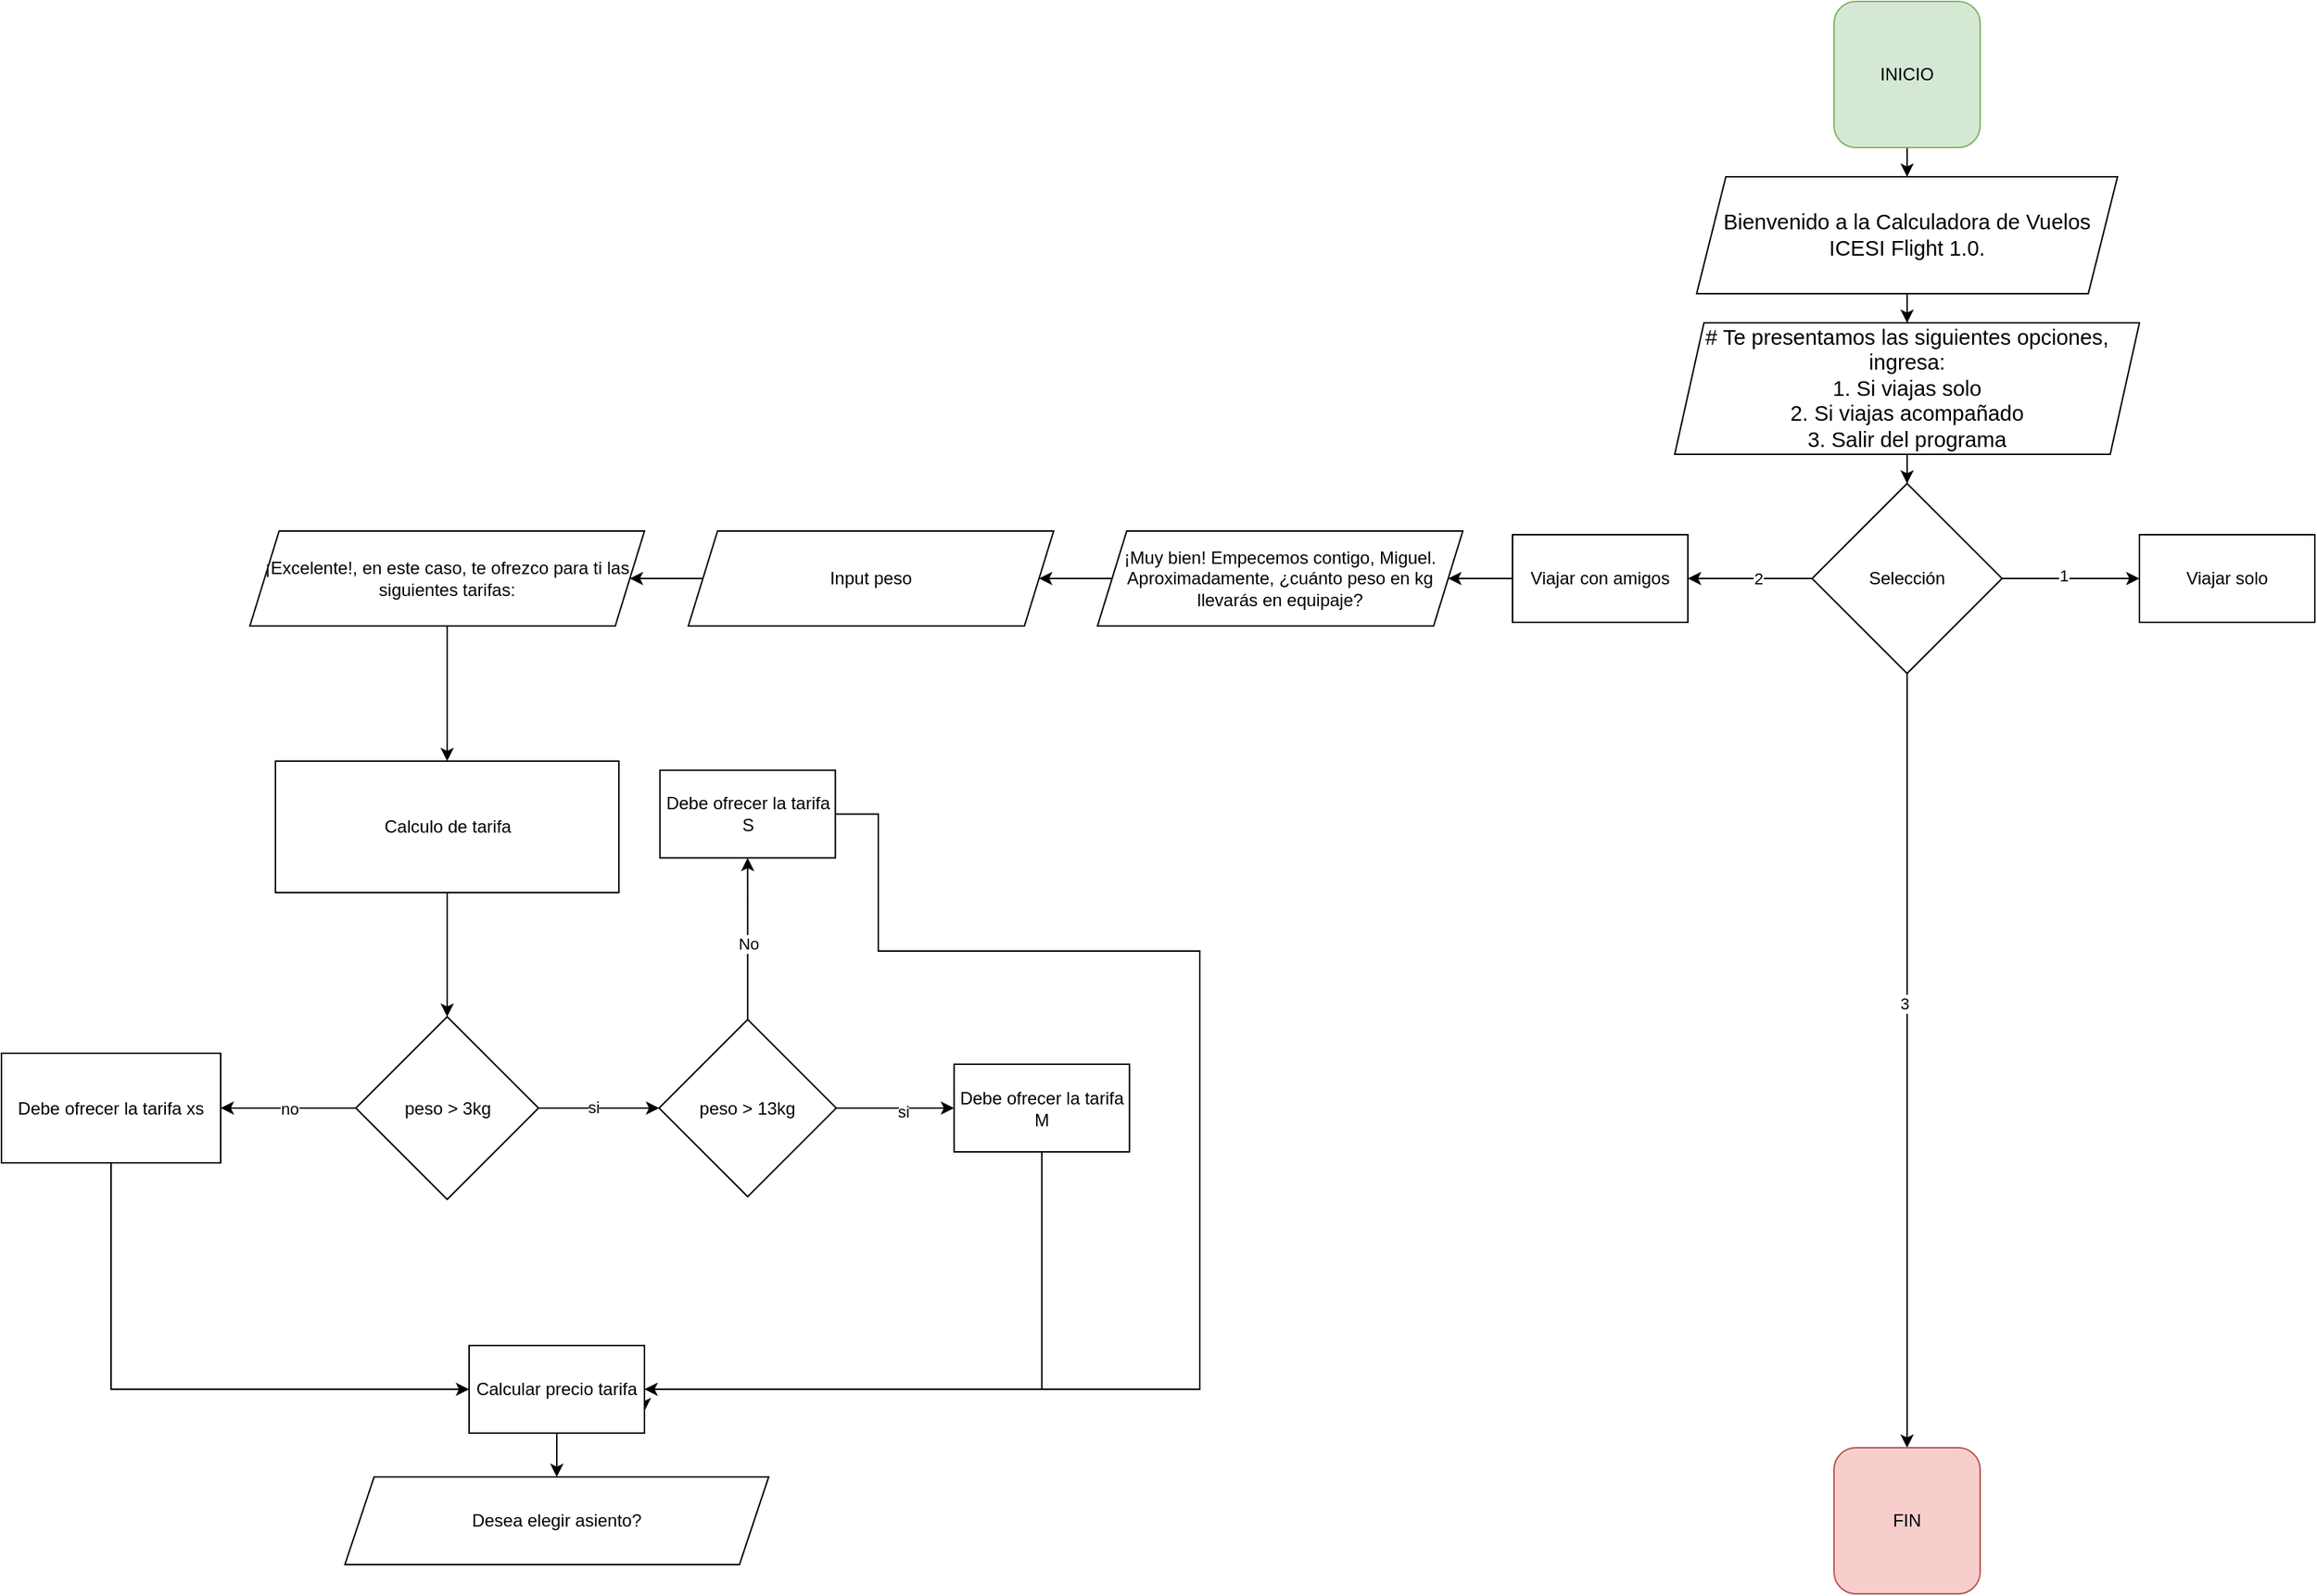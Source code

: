<mxfile version="24.0.5" type="github">
  <diagram id="C5RBs43oDa-KdzZeNtuy" name="Page-1">
    <mxGraphModel dx="2694" dy="574" grid="1" gridSize="10" guides="1" tooltips="1" connect="1" arrows="1" fold="1" page="1" pageScale="1" pageWidth="827" pageHeight="1169" math="0" shadow="0">
      <root>
        <mxCell id="WIyWlLk6GJQsqaUBKTNV-0" />
        <mxCell id="WIyWlLk6GJQsqaUBKTNV-1" parent="WIyWlLk6GJQsqaUBKTNV-0" />
        <mxCell id="H_y5KWAI4GuCOlJa-fVT-4" value="" style="edgeStyle=orthogonalEdgeStyle;rounded=0;orthogonalLoop=1;jettySize=auto;html=1;" edge="1" parent="WIyWlLk6GJQsqaUBKTNV-1" source="H_y5KWAI4GuCOlJa-fVT-2" target="H_y5KWAI4GuCOlJa-fVT-3">
          <mxGeometry relative="1" as="geometry" />
        </mxCell>
        <mxCell id="H_y5KWAI4GuCOlJa-fVT-2" value="INICIO" style="rounded=1;whiteSpace=wrap;html=1;fillColor=#d5e8d4;strokeColor=#82b366;" vertex="1" parent="WIyWlLk6GJQsqaUBKTNV-1">
          <mxGeometry x="364" y="30" width="100" height="100" as="geometry" />
        </mxCell>
        <mxCell id="H_y5KWAI4GuCOlJa-fVT-7" value="" style="edgeStyle=orthogonalEdgeStyle;rounded=0;orthogonalLoop=1;jettySize=auto;html=1;" edge="1" parent="WIyWlLk6GJQsqaUBKTNV-1" source="H_y5KWAI4GuCOlJa-fVT-3" target="H_y5KWAI4GuCOlJa-fVT-6">
          <mxGeometry relative="1" as="geometry" />
        </mxCell>
        <mxCell id="H_y5KWAI4GuCOlJa-fVT-3" value="&lt;span id=&quot;docs-internal-guid-c5432fa6-7fff-ad2d-fea2-f3d3caa33e65&quot;&gt;&lt;span style=&quot;font-size: 11pt; font-family: Arial, sans-serif; background-color: transparent; font-variant-numeric: normal; font-variant-east-asian: normal; font-variant-alternates: normal; font-variant-position: normal; vertical-align: baseline; white-space-collapse: preserve;&quot;&gt;Bienvenido a la Calculadora de Vuelos ICESI Flight 1.0.&lt;/span&gt;&lt;/span&gt;" style="shape=parallelogram;perimeter=parallelogramPerimeter;whiteSpace=wrap;html=1;fixedSize=1;" vertex="1" parent="WIyWlLk6GJQsqaUBKTNV-1">
          <mxGeometry x="270" y="150" width="288" height="80" as="geometry" />
        </mxCell>
        <mxCell id="H_y5KWAI4GuCOlJa-fVT-9" value="" style="edgeStyle=orthogonalEdgeStyle;rounded=0;orthogonalLoop=1;jettySize=auto;html=1;" edge="1" parent="WIyWlLk6GJQsqaUBKTNV-1" source="H_y5KWAI4GuCOlJa-fVT-6" target="H_y5KWAI4GuCOlJa-fVT-8">
          <mxGeometry relative="1" as="geometry" />
        </mxCell>
        <mxCell id="H_y5KWAI4GuCOlJa-fVT-6" value="&lt;span id=&quot;docs-internal-guid-c5432fa6-7fff-ad2d-fea2-f3d3caa33e65&quot;&gt;&lt;span style=&quot;font-size: 11pt; font-family: Arial, sans-serif; background-color: transparent; font-variant-numeric: normal; font-variant-east-asian: normal; font-variant-alternates: normal; font-variant-position: normal; vertical-align: baseline; white-space-collapse: preserve;&quot;&gt;# Te presentamos las siguientes opciones, ingresa:&lt;/span&gt;&lt;/span&gt;&lt;div&gt;&lt;span&gt;&lt;span style=&quot;font-size: 11pt; font-family: Arial, sans-serif; background-color: transparent; font-variant-numeric: normal; font-variant-east-asian: normal; font-variant-alternates: normal; font-variant-position: normal; vertical-align: baseline; white-space-collapse: preserve;&quot;&gt;1. Si viajas solo&lt;/span&gt;&lt;/span&gt;&lt;div&gt;&lt;span&gt;&lt;span style=&quot;font-size: 11pt; font-family: Arial, sans-serif; background-color: transparent; font-variant-numeric: normal; font-variant-east-asian: normal; font-variant-alternates: normal; font-variant-position: normal; vertical-align: baseline; white-space-collapse: preserve;&quot;&gt;2. Si viajas acompañado&lt;/span&gt;&lt;/span&gt;&lt;div&gt;&lt;span&gt;&lt;span style=&quot;font-size: 11pt; font-family: Arial, sans-serif; background-color: transparent; font-variant-numeric: normal; font-variant-east-asian: normal; font-variant-alternates: normal; font-variant-position: normal; vertical-align: baseline; white-space-collapse: preserve;&quot;&gt;3. &lt;/span&gt;&lt;/span&gt;&lt;span style=&quot;background-color: transparent; font-family: Arial, sans-serif; font-size: 11pt; white-space-collapse: preserve;&quot;&gt;Salir del programa&lt;/span&gt;&lt;/div&gt;&lt;/div&gt;&lt;/div&gt;" style="shape=parallelogram;perimeter=parallelogramPerimeter;whiteSpace=wrap;html=1;fixedSize=1;" vertex="1" parent="WIyWlLk6GJQsqaUBKTNV-1">
          <mxGeometry x="255" y="250" width="318" height="90" as="geometry" />
        </mxCell>
        <mxCell id="H_y5KWAI4GuCOlJa-fVT-11" value="" style="edgeStyle=orthogonalEdgeStyle;rounded=0;orthogonalLoop=1;jettySize=auto;html=1;" edge="1" parent="WIyWlLk6GJQsqaUBKTNV-1" source="H_y5KWAI4GuCOlJa-fVT-8" target="H_y5KWAI4GuCOlJa-fVT-10">
          <mxGeometry relative="1" as="geometry" />
        </mxCell>
        <mxCell id="H_y5KWAI4GuCOlJa-fVT-13" value="1" style="edgeLabel;html=1;align=center;verticalAlign=middle;resizable=0;points=[];" vertex="1" connectable="0" parent="H_y5KWAI4GuCOlJa-fVT-11">
          <mxGeometry x="-0.115" y="2" relative="1" as="geometry">
            <mxPoint as="offset" />
          </mxGeometry>
        </mxCell>
        <mxCell id="H_y5KWAI4GuCOlJa-fVT-17" value="" style="edgeStyle=orthogonalEdgeStyle;rounded=0;orthogonalLoop=1;jettySize=auto;html=1;" edge="1" parent="WIyWlLk6GJQsqaUBKTNV-1" source="H_y5KWAI4GuCOlJa-fVT-8" target="H_y5KWAI4GuCOlJa-fVT-16">
          <mxGeometry relative="1" as="geometry" />
        </mxCell>
        <mxCell id="H_y5KWAI4GuCOlJa-fVT-18" value="2" style="edgeLabel;html=1;align=center;verticalAlign=middle;resizable=0;points=[];" vertex="1" connectable="0" parent="H_y5KWAI4GuCOlJa-fVT-17">
          <mxGeometry x="-0.12" relative="1" as="geometry">
            <mxPoint as="offset" />
          </mxGeometry>
        </mxCell>
        <mxCell id="H_y5KWAI4GuCOlJa-fVT-23" style="edgeStyle=orthogonalEdgeStyle;rounded=0;orthogonalLoop=1;jettySize=auto;html=1;" edge="1" parent="WIyWlLk6GJQsqaUBKTNV-1" source="H_y5KWAI4GuCOlJa-fVT-8" target="H_y5KWAI4GuCOlJa-fVT-22">
          <mxGeometry relative="1" as="geometry" />
        </mxCell>
        <mxCell id="H_y5KWAI4GuCOlJa-fVT-24" value="3" style="edgeLabel;html=1;align=center;verticalAlign=middle;resizable=0;points=[];" vertex="1" connectable="0" parent="H_y5KWAI4GuCOlJa-fVT-23">
          <mxGeometry x="-0.149" y="-2" relative="1" as="geometry">
            <mxPoint as="offset" />
          </mxGeometry>
        </mxCell>
        <mxCell id="H_y5KWAI4GuCOlJa-fVT-8" value="Selección" style="rhombus;whiteSpace=wrap;html=1;" vertex="1" parent="WIyWlLk6GJQsqaUBKTNV-1">
          <mxGeometry x="349" y="360" width="130" height="130" as="geometry" />
        </mxCell>
        <mxCell id="H_y5KWAI4GuCOlJa-fVT-10" value="Viajar solo" style="whiteSpace=wrap;html=1;" vertex="1" parent="WIyWlLk6GJQsqaUBKTNV-1">
          <mxGeometry x="573" y="395" width="120" height="60" as="geometry" />
        </mxCell>
        <mxCell id="H_y5KWAI4GuCOlJa-fVT-26" value="" style="edgeStyle=orthogonalEdgeStyle;rounded=0;orthogonalLoop=1;jettySize=auto;html=1;" edge="1" parent="WIyWlLk6GJQsqaUBKTNV-1" source="H_y5KWAI4GuCOlJa-fVT-16" target="H_y5KWAI4GuCOlJa-fVT-25">
          <mxGeometry relative="1" as="geometry" />
        </mxCell>
        <mxCell id="H_y5KWAI4GuCOlJa-fVT-16" value="Viajar con amigos" style="whiteSpace=wrap;html=1;" vertex="1" parent="WIyWlLk6GJQsqaUBKTNV-1">
          <mxGeometry x="144" y="395" width="120" height="60" as="geometry" />
        </mxCell>
        <mxCell id="H_y5KWAI4GuCOlJa-fVT-22" value="FIN" style="rounded=1;whiteSpace=wrap;html=1;fillColor=#f8cecc;strokeColor=#b85450;" vertex="1" parent="WIyWlLk6GJQsqaUBKTNV-1">
          <mxGeometry x="364" y="1020" width="100" height="100" as="geometry" />
        </mxCell>
        <mxCell id="H_y5KWAI4GuCOlJa-fVT-28" value="" style="edgeStyle=orthogonalEdgeStyle;rounded=0;orthogonalLoop=1;jettySize=auto;html=1;" edge="1" parent="WIyWlLk6GJQsqaUBKTNV-1" source="H_y5KWAI4GuCOlJa-fVT-25" target="H_y5KWAI4GuCOlJa-fVT-27">
          <mxGeometry relative="1" as="geometry" />
        </mxCell>
        <mxCell id="H_y5KWAI4GuCOlJa-fVT-25" value="¡Muy bien! Empecemos contigo, Miguel. Aproximadamente, ¿cuánto peso en kg llevarás en equipaje?" style="shape=parallelogram;perimeter=parallelogramPerimeter;whiteSpace=wrap;html=1;fixedSize=1;" vertex="1" parent="WIyWlLk6GJQsqaUBKTNV-1">
          <mxGeometry x="-140" y="392.5" width="250" height="65" as="geometry" />
        </mxCell>
        <mxCell id="H_y5KWAI4GuCOlJa-fVT-30" value="" style="edgeStyle=orthogonalEdgeStyle;rounded=0;orthogonalLoop=1;jettySize=auto;html=1;" edge="1" parent="WIyWlLk6GJQsqaUBKTNV-1" source="H_y5KWAI4GuCOlJa-fVT-27" target="H_y5KWAI4GuCOlJa-fVT-29">
          <mxGeometry relative="1" as="geometry" />
        </mxCell>
        <mxCell id="H_y5KWAI4GuCOlJa-fVT-27" value="Input peso" style="shape=parallelogram;perimeter=parallelogramPerimeter;whiteSpace=wrap;html=1;fixedSize=1;" vertex="1" parent="WIyWlLk6GJQsqaUBKTNV-1">
          <mxGeometry x="-420" y="392.5" width="250" height="65" as="geometry" />
        </mxCell>
        <mxCell id="H_y5KWAI4GuCOlJa-fVT-35" value="" style="edgeStyle=orthogonalEdgeStyle;rounded=0;orthogonalLoop=1;jettySize=auto;html=1;" edge="1" parent="WIyWlLk6GJQsqaUBKTNV-1" source="H_y5KWAI4GuCOlJa-fVT-29" target="H_y5KWAI4GuCOlJa-fVT-34">
          <mxGeometry relative="1" as="geometry" />
        </mxCell>
        <mxCell id="H_y5KWAI4GuCOlJa-fVT-29" value="¡Excelente!, en este caso, te ofrezco para ti las siguientes tarifas:" style="shape=parallelogram;perimeter=parallelogramPerimeter;whiteSpace=wrap;html=1;fixedSize=1;" vertex="1" parent="WIyWlLk6GJQsqaUBKTNV-1">
          <mxGeometry x="-720" y="392.5" width="270" height="65" as="geometry" />
        </mxCell>
        <mxCell id="H_y5KWAI4GuCOlJa-fVT-37" value="" style="edgeStyle=orthogonalEdgeStyle;rounded=0;orthogonalLoop=1;jettySize=auto;html=1;" edge="1" parent="WIyWlLk6GJQsqaUBKTNV-1" source="H_y5KWAI4GuCOlJa-fVT-34" target="H_y5KWAI4GuCOlJa-fVT-36">
          <mxGeometry relative="1" as="geometry" />
        </mxCell>
        <mxCell id="H_y5KWAI4GuCOlJa-fVT-34" value="Calculo de tarifa" style="rounded=0;whiteSpace=wrap;html=1;" vertex="1" parent="WIyWlLk6GJQsqaUBKTNV-1">
          <mxGeometry x="-702.5" y="550" width="235" height="90" as="geometry" />
        </mxCell>
        <mxCell id="H_y5KWAI4GuCOlJa-fVT-39" value="" style="edgeStyle=orthogonalEdgeStyle;rounded=0;orthogonalLoop=1;jettySize=auto;html=1;" edge="1" parent="WIyWlLk6GJQsqaUBKTNV-1" source="H_y5KWAI4GuCOlJa-fVT-36" target="H_y5KWAI4GuCOlJa-fVT-44">
          <mxGeometry relative="1" as="geometry">
            <mxPoint x="-430" y="787.6" as="targetPoint" />
          </mxGeometry>
        </mxCell>
        <mxCell id="H_y5KWAI4GuCOlJa-fVT-40" value="si" style="edgeLabel;html=1;align=center;verticalAlign=middle;resizable=0;points=[];" vertex="1" connectable="0" parent="H_y5KWAI4GuCOlJa-fVT-39">
          <mxGeometry x="-0.115" y="2" relative="1" as="geometry">
            <mxPoint x="1" y="1" as="offset" />
          </mxGeometry>
        </mxCell>
        <mxCell id="H_y5KWAI4GuCOlJa-fVT-42" value="" style="edgeStyle=orthogonalEdgeStyle;rounded=0;orthogonalLoop=1;jettySize=auto;html=1;" edge="1" parent="WIyWlLk6GJQsqaUBKTNV-1" source="H_y5KWAI4GuCOlJa-fVT-36" target="H_y5KWAI4GuCOlJa-fVT-41">
          <mxGeometry relative="1" as="geometry" />
        </mxCell>
        <mxCell id="H_y5KWAI4GuCOlJa-fVT-43" value="no" style="edgeLabel;html=1;align=center;verticalAlign=middle;resizable=0;points=[];" vertex="1" connectable="0" parent="H_y5KWAI4GuCOlJa-fVT-42">
          <mxGeometry x="-0.018" relative="1" as="geometry">
            <mxPoint as="offset" />
          </mxGeometry>
        </mxCell>
        <mxCell id="H_y5KWAI4GuCOlJa-fVT-36" value="peso&amp;nbsp;&amp;gt; 3kg" style="rhombus;whiteSpace=wrap;html=1;rounded=0;" vertex="1" parent="WIyWlLk6GJQsqaUBKTNV-1">
          <mxGeometry x="-647.5" y="725" width="125" height="125" as="geometry" />
        </mxCell>
        <mxCell id="H_y5KWAI4GuCOlJa-fVT-65" style="edgeStyle=orthogonalEdgeStyle;rounded=0;orthogonalLoop=1;jettySize=auto;html=1;entryX=0;entryY=0.5;entryDx=0;entryDy=0;" edge="1" parent="WIyWlLk6GJQsqaUBKTNV-1" source="H_y5KWAI4GuCOlJa-fVT-41" target="H_y5KWAI4GuCOlJa-fVT-59">
          <mxGeometry relative="1" as="geometry">
            <mxPoint x="-815.0" y="1010.0" as="targetPoint" />
            <Array as="points">
              <mxPoint x="-815" y="980" />
            </Array>
          </mxGeometry>
        </mxCell>
        <mxCell id="H_y5KWAI4GuCOlJa-fVT-41" value="Debe ofrecer la tarifa xs" style="whiteSpace=wrap;html=1;rounded=0;" vertex="1" parent="WIyWlLk6GJQsqaUBKTNV-1">
          <mxGeometry x="-890" y="750" width="150" height="75" as="geometry" />
        </mxCell>
        <mxCell id="H_y5KWAI4GuCOlJa-fVT-49" value="" style="edgeStyle=orthogonalEdgeStyle;rounded=0;orthogonalLoop=1;jettySize=auto;html=1;" edge="1" parent="WIyWlLk6GJQsqaUBKTNV-1" source="H_y5KWAI4GuCOlJa-fVT-44" target="H_y5KWAI4GuCOlJa-fVT-48">
          <mxGeometry relative="1" as="geometry" />
        </mxCell>
        <mxCell id="H_y5KWAI4GuCOlJa-fVT-50" value="si" style="edgeLabel;html=1;align=center;verticalAlign=middle;resizable=0;points=[];" vertex="1" connectable="0" parent="H_y5KWAI4GuCOlJa-fVT-49">
          <mxGeometry x="0.124" y="-2" relative="1" as="geometry">
            <mxPoint as="offset" />
          </mxGeometry>
        </mxCell>
        <mxCell id="H_y5KWAI4GuCOlJa-fVT-52" value="" style="edgeStyle=orthogonalEdgeStyle;rounded=0;orthogonalLoop=1;jettySize=auto;html=1;" edge="1" parent="WIyWlLk6GJQsqaUBKTNV-1" source="H_y5KWAI4GuCOlJa-fVT-44" target="H_y5KWAI4GuCOlJa-fVT-51">
          <mxGeometry relative="1" as="geometry" />
        </mxCell>
        <mxCell id="H_y5KWAI4GuCOlJa-fVT-53" value="No" style="edgeLabel;html=1;align=center;verticalAlign=middle;resizable=0;points=[];" vertex="1" connectable="0" parent="H_y5KWAI4GuCOlJa-fVT-52">
          <mxGeometry x="-0.053" relative="1" as="geometry">
            <mxPoint as="offset" />
          </mxGeometry>
        </mxCell>
        <mxCell id="H_y5KWAI4GuCOlJa-fVT-44" value="peso&amp;nbsp;&amp;gt; 13kg" style="rhombus;whiteSpace=wrap;html=1;" vertex="1" parent="WIyWlLk6GJQsqaUBKTNV-1">
          <mxGeometry x="-440" y="726.88" width="121.25" height="121.25" as="geometry" />
        </mxCell>
        <mxCell id="H_y5KWAI4GuCOlJa-fVT-61" style="edgeStyle=orthogonalEdgeStyle;rounded=0;orthogonalLoop=1;jettySize=auto;html=1;entryX=1;entryY=0.5;entryDx=0;entryDy=0;" edge="1" parent="WIyWlLk6GJQsqaUBKTNV-1" source="H_y5KWAI4GuCOlJa-fVT-48" target="H_y5KWAI4GuCOlJa-fVT-59">
          <mxGeometry relative="1" as="geometry">
            <Array as="points">
              <mxPoint x="-178" y="980" />
            </Array>
          </mxGeometry>
        </mxCell>
        <mxCell id="H_y5KWAI4GuCOlJa-fVT-48" value="Debe ofrecer la tarifa M" style="whiteSpace=wrap;html=1;" vertex="1" parent="WIyWlLk6GJQsqaUBKTNV-1">
          <mxGeometry x="-238.125" y="757.505" width="120" height="60" as="geometry" />
        </mxCell>
        <mxCell id="H_y5KWAI4GuCOlJa-fVT-66" style="edgeStyle=orthogonalEdgeStyle;rounded=0;orthogonalLoop=1;jettySize=auto;html=1;entryX=1;entryY=0.75;entryDx=0;entryDy=0;" edge="1" parent="WIyWlLk6GJQsqaUBKTNV-1" source="H_y5KWAI4GuCOlJa-fVT-51" target="H_y5KWAI4GuCOlJa-fVT-59">
          <mxGeometry relative="1" as="geometry">
            <Array as="points">
              <mxPoint x="-290" y="586" />
              <mxPoint x="-290" y="680" />
              <mxPoint x="-70" y="680" />
              <mxPoint x="-70" y="980" />
              <mxPoint x="-450" y="980" />
            </Array>
          </mxGeometry>
        </mxCell>
        <mxCell id="H_y5KWAI4GuCOlJa-fVT-51" value="Debe ofrecer la tarifa S" style="whiteSpace=wrap;html=1;" vertex="1" parent="WIyWlLk6GJQsqaUBKTNV-1">
          <mxGeometry x="-439.375" y="556.255" width="120" height="60" as="geometry" />
        </mxCell>
        <mxCell id="H_y5KWAI4GuCOlJa-fVT-68" value="" style="edgeStyle=orthogonalEdgeStyle;rounded=0;orthogonalLoop=1;jettySize=auto;html=1;" edge="1" parent="WIyWlLk6GJQsqaUBKTNV-1" source="H_y5KWAI4GuCOlJa-fVT-59" target="H_y5KWAI4GuCOlJa-fVT-67">
          <mxGeometry relative="1" as="geometry" />
        </mxCell>
        <mxCell id="H_y5KWAI4GuCOlJa-fVT-59" value="Calcular precio tarifa" style="rounded=0;whiteSpace=wrap;html=1;" vertex="1" parent="WIyWlLk6GJQsqaUBKTNV-1">
          <mxGeometry x="-570" y="950" width="120" height="60" as="geometry" />
        </mxCell>
        <mxCell id="H_y5KWAI4GuCOlJa-fVT-67" value="Desea elegir asiento?" style="shape=parallelogram;perimeter=parallelogramPerimeter;whiteSpace=wrap;html=1;fixedSize=1;" vertex="1" parent="WIyWlLk6GJQsqaUBKTNV-1">
          <mxGeometry x="-655" y="1040" width="290" height="60" as="geometry" />
        </mxCell>
      </root>
    </mxGraphModel>
  </diagram>
</mxfile>
